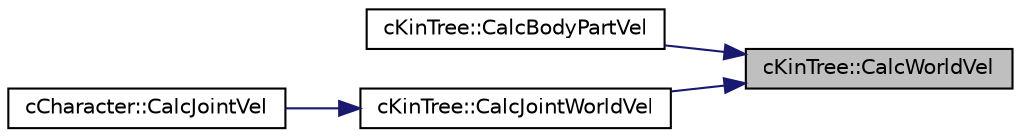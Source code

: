 digraph "cKinTree::CalcWorldVel"
{
 // LATEX_PDF_SIZE
  edge [fontname="Helvetica",fontsize="10",labelfontname="Helvetica",labelfontsize="10"];
  node [fontname="Helvetica",fontsize="10",shape=record];
  rankdir="RL";
  Node1 [label="cKinTree::CalcWorldVel",height=0.2,width=0.4,color="black", fillcolor="grey75", style="filled", fontcolor="black",tooltip=" "];
  Node1 -> Node2 [dir="back",color="midnightblue",fontsize="10",style="solid",fontname="Helvetica"];
  Node2 [label="cKinTree::CalcBodyPartVel",height=0.2,width=0.4,color="black", fillcolor="white", style="filled",URL="$classc_kin_tree.html#a44dbaf206ff4e66fbd37cff19ee7ff76",tooltip=" "];
  Node1 -> Node3 [dir="back",color="midnightblue",fontsize="10",style="solid",fontname="Helvetica"];
  Node3 [label="cKinTree::CalcJointWorldVel",height=0.2,width=0.4,color="black", fillcolor="white", style="filled",URL="$classc_kin_tree.html#ab000cac40a223177c1547de695185557",tooltip=" "];
  Node3 -> Node4 [dir="back",color="midnightblue",fontsize="10",style="solid",fontname="Helvetica"];
  Node4 [label="cCharacter::CalcJointVel",height=0.2,width=0.4,color="black", fillcolor="white", style="filled",URL="$classc_character.html#a4cf1475cdd68b2d22817c0e493a99997",tooltip=" "];
}
